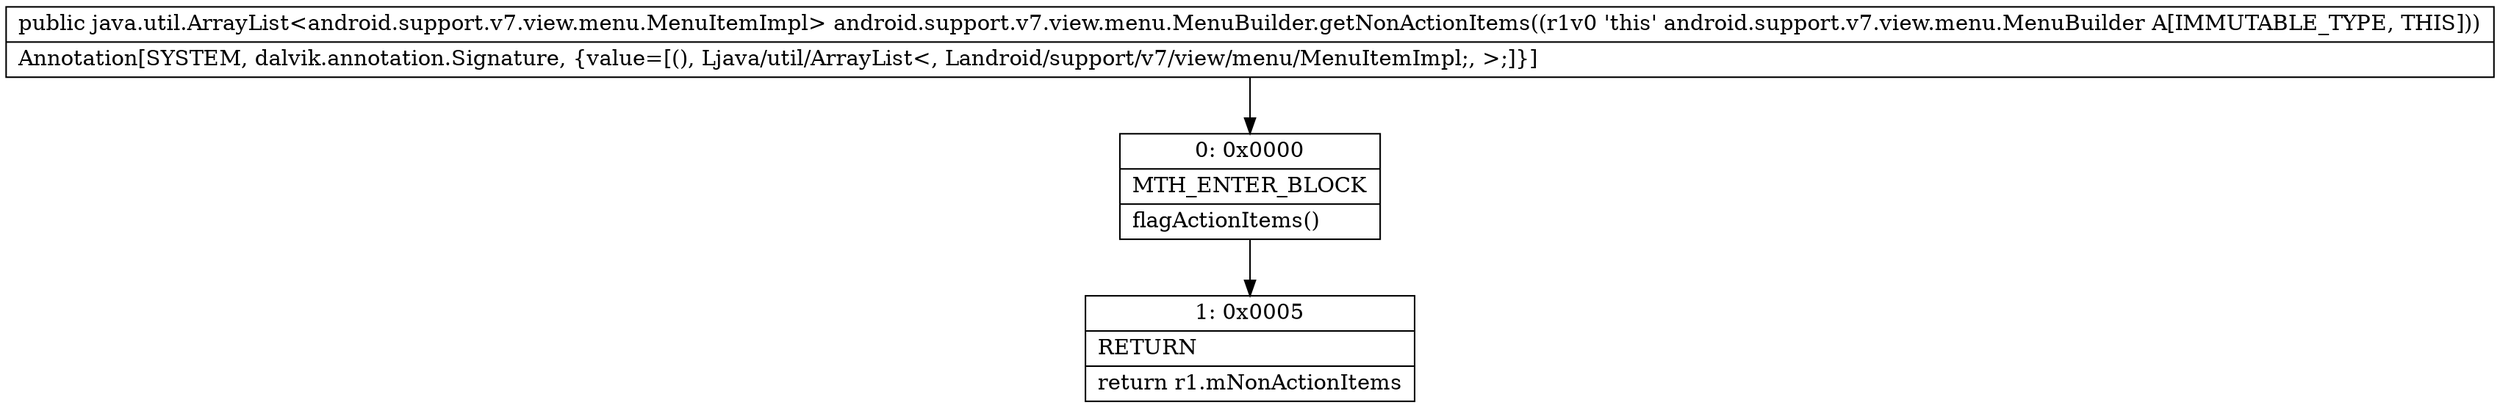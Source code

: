 digraph "CFG forandroid.support.v7.view.menu.MenuBuilder.getNonActionItems()Ljava\/util\/ArrayList;" {
Node_0 [shape=record,label="{0\:\ 0x0000|MTH_ENTER_BLOCK\l|flagActionItems()\l}"];
Node_1 [shape=record,label="{1\:\ 0x0005|RETURN\l|return r1.mNonActionItems\l}"];
MethodNode[shape=record,label="{public java.util.ArrayList\<android.support.v7.view.menu.MenuItemImpl\> android.support.v7.view.menu.MenuBuilder.getNonActionItems((r1v0 'this' android.support.v7.view.menu.MenuBuilder A[IMMUTABLE_TYPE, THIS]))  | Annotation[SYSTEM, dalvik.annotation.Signature, \{value=[(), Ljava\/util\/ArrayList\<, Landroid\/support\/v7\/view\/menu\/MenuItemImpl;, \>;]\}]\l}"];
MethodNode -> Node_0;
Node_0 -> Node_1;
}

